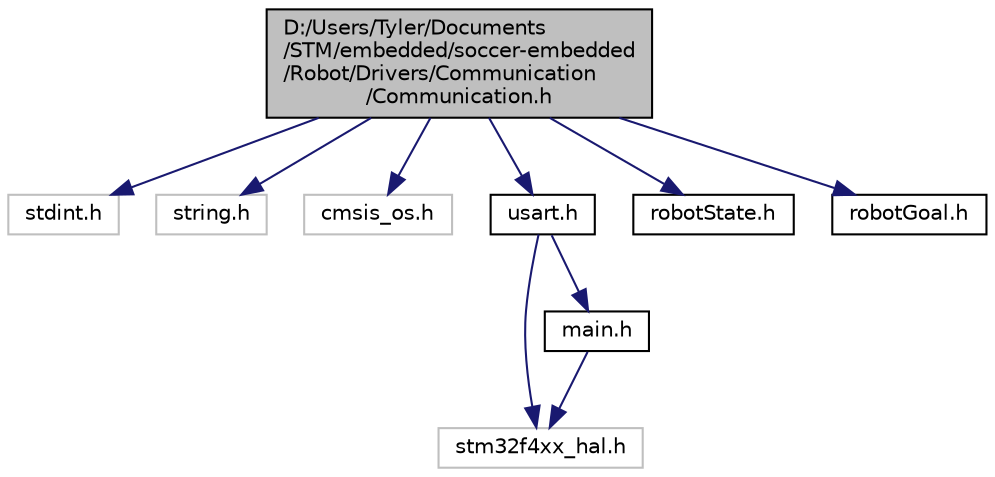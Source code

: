 digraph "D:/Users/Tyler/Documents/STM/embedded/soccer-embedded/Robot/Drivers/Communication/Communication.h"
{
  edge [fontname="Helvetica",fontsize="10",labelfontname="Helvetica",labelfontsize="10"];
  node [fontname="Helvetica",fontsize="10",shape=record];
  Node0 [label="D:/Users/Tyler/Documents\l/STM/embedded/soccer-embedded\l/Robot/Drivers/Communication\l/Communication.h",height=0.2,width=0.4,color="black", fillcolor="grey75", style="filled", fontcolor="black"];
  Node0 -> Node1 [color="midnightblue",fontsize="10",style="solid",fontname="Helvetica"];
  Node1 [label="stdint.h",height=0.2,width=0.4,color="grey75", fillcolor="white", style="filled"];
  Node0 -> Node2 [color="midnightblue",fontsize="10",style="solid",fontname="Helvetica"];
  Node2 [label="string.h",height=0.2,width=0.4,color="grey75", fillcolor="white", style="filled"];
  Node0 -> Node3 [color="midnightblue",fontsize="10",style="solid",fontname="Helvetica"];
  Node3 [label="cmsis_os.h",height=0.2,width=0.4,color="grey75", fillcolor="white", style="filled"];
  Node0 -> Node4 [color="midnightblue",fontsize="10",style="solid",fontname="Helvetica"];
  Node4 [label="usart.h",height=0.2,width=0.4,color="black", fillcolor="white", style="filled",URL="$usart_8h_source.html"];
  Node4 -> Node5 [color="midnightblue",fontsize="10",style="solid",fontname="Helvetica"];
  Node5 [label="stm32f4xx_hal.h",height=0.2,width=0.4,color="grey75", fillcolor="white", style="filled"];
  Node4 -> Node6 [color="midnightblue",fontsize="10",style="solid",fontname="Helvetica"];
  Node6 [label="main.h",height=0.2,width=0.4,color="black", fillcolor="white", style="filled",URL="$main_8h.html",tooltip=": Header for main.c file. This file contains the common defines of the application. "];
  Node6 -> Node5 [color="midnightblue",fontsize="10",style="solid",fontname="Helvetica"];
  Node0 -> Node7 [color="midnightblue",fontsize="10",style="solid",fontname="Helvetica"];
  Node7 [label="robotState.h",height=0.2,width=0.4,color="black", fillcolor="white", style="filled",URL="$robot_state_8h.html",tooltip="Defines the RobotState data structure used in communication with the high-level software. RobotState is the data structure sent from the MCU to the PC; it contains sensor data. "];
  Node0 -> Node8 [color="midnightblue",fontsize="10",style="solid",fontname="Helvetica"];
  Node8 [label="robotGoal.h",height=0.2,width=0.4,color="black", fillcolor="white", style="filled",URL="$robot_goal_8h.html",tooltip="Defines the RobotGoal data structure used in communication with the high-level software. RobotGoal is the data structure sent from the PC to the MCU; it contains motor trajectories. "];
}
